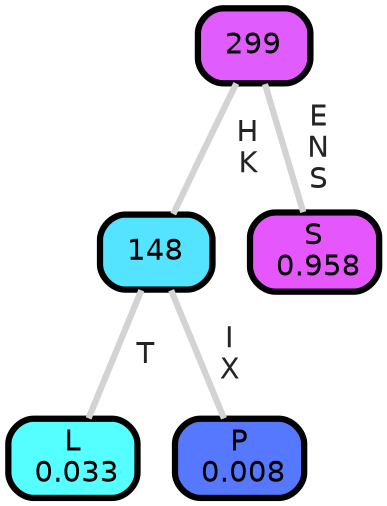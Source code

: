 graph Tree {
node [shape=box, style="filled, rounded",color="black",penwidth="3",fontcolor="black",                 fontname=helvetica] ;
graph [ranksep="0 equally", splines=straight,                 bgcolor=transparent, dpi=200] ;
edge [fontname=helvetica, fontweight=bold,fontcolor=grey14,color=lightgray] ;
0 [label="L
 0.033", fillcolor="#55ffff"] ;
1 [label="148", fillcolor="#55e4ff"] ;
2 [label="P
 0.008", fillcolor="#5578ff"] ;
3 [label="299", fillcolor="#e05cfd"] ;
4 [label="S
 0.958", fillcolor="#e656fd"] ;
1 -- 0 [label=" T",penwidth=3] ;
1 -- 2 [label=" I\n X",penwidth=3] ;
3 -- 1 [label=" H\n K",penwidth=3] ;
3 -- 4 [label=" E\n N\n S",penwidth=3] ;
{rank = same;}}
